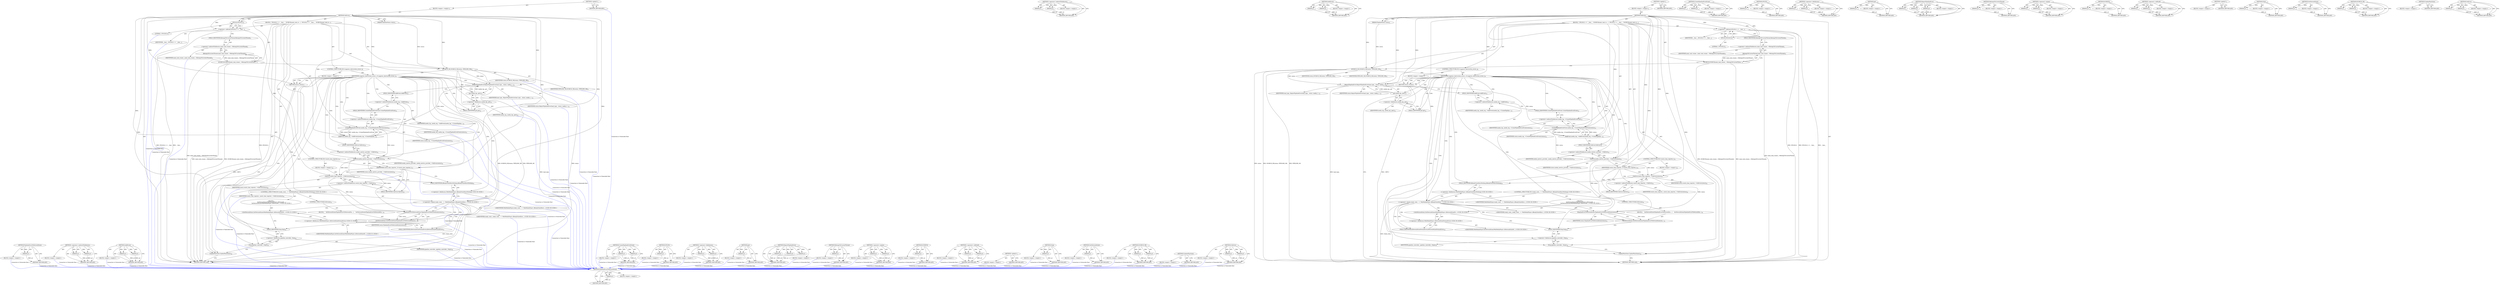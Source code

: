 digraph "OnError" {
vulnerable_162 [label=<(METHOD,PipelineErrorToNetworkState)>];
vulnerable_163 [label=<(PARAM,p1)>];
vulnerable_164 [label=<(BLOCK,&lt;empty&gt;,&lt;empty&gt;)>];
vulnerable_165 [label=<(METHOD_RETURN,ANY)>];
vulnerable_113 [label=<(METHOD,&lt;operator&gt;.indirectFieldAccess)>];
vulnerable_114 [label=<(PARAM,p1)>];
vulnerable_115 [label=<(PARAM,p2)>];
vulnerable_116 [label=<(BLOCK,&lt;empty&gt;,&lt;empty&gt;)>];
vulnerable_117 [label=<(METHOD_RETURN,ANY)>];
vulnerable_138 [label=<(METHOD,AddEvent)>];
vulnerable_139 [label=<(PARAM,p1)>];
vulnerable_140 [label=<(PARAM,p2)>];
vulnerable_141 [label=<(BLOCK,&lt;empty&gt;,&lt;empty&gt;)>];
vulnerable_142 [label=<(METHOD_RETURN,ANY)>];
vulnerable_6 [label=<(METHOD,&lt;global&gt;)<SUB>1</SUB>>];
vulnerable_7 [label=<(BLOCK,&lt;empty&gt;,&lt;empty&gt;)<SUB>1</SUB>>];
vulnerable_8 [label=<(METHOD,OnError)<SUB>1</SUB>>];
vulnerable_9 [label=<(PARAM,PipelineStatus status)<SUB>1</SUB>>];
vulnerable_10 [label=<(BLOCK,{
  DVLOG(1) &lt;&lt; __func__;
  DCHECK(main_task_ru...,{
  DVLOG(1) &lt;&lt; __func__;
  DCHECK(main_task_ru...)<SUB>1</SUB>>];
vulnerable_11 [label=<(&lt;operator&gt;.shiftLeft,DVLOG(1) &lt;&lt; __func__)<SUB>2</SUB>>];
vulnerable_12 [label=<(DVLOG,DVLOG(1))<SUB>2</SUB>>];
vulnerable_13 [label=<(LITERAL,1,DVLOG(1))<SUB>2</SUB>>];
vulnerable_14 [label=<(IDENTIFIER,__func__,DVLOG(1) &lt;&lt; __func__)<SUB>2</SUB>>];
vulnerable_15 [label=<(DCHECK,DCHECK(main_task_runner_-&gt;BelongsToCurrentThrea...)<SUB>3</SUB>>];
vulnerable_16 [label=<(BelongsToCurrentThread,main_task_runner_-&gt;BelongsToCurrentThread())<SUB>3</SUB>>];
vulnerable_17 [label=<(&lt;operator&gt;.indirectFieldAccess,main_task_runner_-&gt;BelongsToCurrentThread)<SUB>3</SUB>>];
vulnerable_18 [label=<(IDENTIFIER,main_task_runner_,main_task_runner_-&gt;BelongsToCurrentThread())<SUB>3</SUB>>];
vulnerable_19 [label=<(FIELD_IDENTIFIER,BelongsToCurrentThread,BelongsToCurrentThread)<SUB>3</SUB>>];
vulnerable_20 [label=<(DCHECK_NE,DCHECK_NE(status, PIPELINE_OK))<SUB>4</SUB>>];
vulnerable_21 [label=<(IDENTIFIER,status,DCHECK_NE(status, PIPELINE_OK))<SUB>4</SUB>>];
vulnerable_22 [label=<(IDENTIFIER,PIPELINE_OK,DCHECK_NE(status, PIPELINE_OK))<SUB>4</SUB>>];
vulnerable_23 [label=<(CONTROL_STRUCTURE,IF,if (suppress_destruction_errors_))<SUB>6</SUB>>];
vulnerable_24 [label=<(IDENTIFIER,suppress_destruction_errors_,if (suppress_destruction_errors_))<SUB>6</SUB>>];
vulnerable_25 [label=<(BLOCK,&lt;empty&gt;,&lt;empty&gt;)<SUB>7</SUB>>];
vulnerable_26 [label=<(RETURN,return;,return;)<SUB>7</SUB>>];
vulnerable_27 [label=<(ReportPipelineError,ReportPipelineError(load_type_, status, media_l...)<SUB>22</SUB>>];
vulnerable_28 [label=<(IDENTIFIER,load_type_,ReportPipelineError(load_type_, status, media_l...)<SUB>22</SUB>>];
vulnerable_29 [label=<(IDENTIFIER,status,ReportPipelineError(load_type_, status, media_l...)<SUB>22</SUB>>];
vulnerable_30 [label=<(get,media_log_.get())<SUB>22</SUB>>];
vulnerable_31 [label=<(&lt;operator&gt;.fieldAccess,media_log_.get)<SUB>22</SUB>>];
vulnerable_32 [label=<(IDENTIFIER,media_log_,media_log_.get())<SUB>22</SUB>>];
vulnerable_33 [label=<(FIELD_IDENTIFIER,get,get)<SUB>22</SUB>>];
vulnerable_34 [label=<(AddEvent,media_log_-&gt;AddEvent(media_log_-&gt;CreatePipeline...)<SUB>23</SUB>>];
vulnerable_35 [label=<(&lt;operator&gt;.indirectFieldAccess,media_log_-&gt;AddEvent)<SUB>23</SUB>>];
vulnerable_36 [label=<(IDENTIFIER,media_log_,media_log_-&gt;AddEvent(media_log_-&gt;CreatePipeline...)<SUB>23</SUB>>];
vulnerable_37 [label=<(FIELD_IDENTIFIER,AddEvent,AddEvent)<SUB>23</SUB>>];
vulnerable_38 [label=<(CreatePipelineErrorEvent,media_log_-&gt;CreatePipelineErrorEvent(status))<SUB>23</SUB>>];
vulnerable_39 [label=<(&lt;operator&gt;.indirectFieldAccess,media_log_-&gt;CreatePipelineErrorEvent)<SUB>23</SUB>>];
vulnerable_40 [label=<(IDENTIFIER,media_log_,media_log_-&gt;CreatePipelineErrorEvent(status))<SUB>23</SUB>>];
vulnerable_41 [label=<(FIELD_IDENTIFIER,CreatePipelineErrorEvent,CreatePipelineErrorEvent)<SUB>23</SUB>>];
vulnerable_42 [label=<(IDENTIFIER,status,media_log_-&gt;CreatePipelineErrorEvent(status))<SUB>23</SUB>>];
vulnerable_43 [label=<(OnError,media_metrics_provider_-&gt;OnError(status))<SUB>24</SUB>>];
vulnerable_44 [label=<(&lt;operator&gt;.indirectFieldAccess,media_metrics_provider_-&gt;OnError)<SUB>24</SUB>>];
vulnerable_45 [label=<(IDENTIFIER,media_metrics_provider_,media_metrics_provider_-&gt;OnError(status))<SUB>24</SUB>>];
vulnerable_46 [label=<(FIELD_IDENTIFIER,OnError,OnError)<SUB>24</SUB>>];
vulnerable_47 [label=<(IDENTIFIER,status,media_metrics_provider_-&gt;OnError(status))<SUB>24</SUB>>];
vulnerable_48 [label=<(CONTROL_STRUCTURE,IF,if (watch_time_reporter_))<SUB>25</SUB>>];
vulnerable_49 [label=<(IDENTIFIER,watch_time_reporter_,if (watch_time_reporter_))<SUB>25</SUB>>];
vulnerable_50 [label=<(BLOCK,&lt;empty&gt;,&lt;empty&gt;)<SUB>26</SUB>>];
vulnerable_51 [label=<(OnError,watch_time_reporter_-&gt;OnError(status))<SUB>26</SUB>>];
vulnerable_52 [label=<(&lt;operator&gt;.indirectFieldAccess,watch_time_reporter_-&gt;OnError)<SUB>26</SUB>>];
vulnerable_53 [label=<(IDENTIFIER,watch_time_reporter_,watch_time_reporter_-&gt;OnError(status))<SUB>26</SUB>>];
vulnerable_54 [label=<(FIELD_IDENTIFIER,OnError,OnError)<SUB>26</SUB>>];
vulnerable_55 [label=<(IDENTIFIER,status,watch_time_reporter_-&gt;OnError(status))<SUB>26</SUB>>];
vulnerable_56 [label="<(CONTROL_STRUCTURE,IF,if (ready_state_ == WebMediaPlayer::kReadyStateHaveNothing))<SUB>28</SUB>>"];
vulnerable_57 [label="<(&lt;operator&gt;.equals,ready_state_ == WebMediaPlayer::kReadyStateHave...)<SUB>28</SUB>>"];
vulnerable_58 [label="<(IDENTIFIER,ready_state_,ready_state_ == WebMediaPlayer::kReadyStateHave...)<SUB>28</SUB>>"];
vulnerable_59 [label="<(&lt;operator&gt;.fieldAccess,WebMediaPlayer::kReadyStateHaveNothing)<SUB>28</SUB>>"];
vulnerable_60 [label="<(IDENTIFIER,WebMediaPlayer,ready_state_ == WebMediaPlayer::kReadyStateHave...)<SUB>28</SUB>>"];
vulnerable_61 [label=<(FIELD_IDENTIFIER,kReadyStateHaveNothing,kReadyStateHaveNothing)<SUB>28</SUB>>];
vulnerable_62 [label="<(BLOCK,{
    SetNetworkState(WebMediaPlayer::kNetworkS...,{
    SetNetworkState(WebMediaPlayer::kNetworkS...)<SUB>28</SUB>>"];
vulnerable_63 [label="<(SetNetworkState,SetNetworkState(WebMediaPlayer::kNetworkStateFo...)<SUB>29</SUB>>"];
vulnerable_64 [label="<(&lt;operator&gt;.fieldAccess,WebMediaPlayer::kNetworkStateFormatError)<SUB>29</SUB>>"];
vulnerable_65 [label="<(IDENTIFIER,WebMediaPlayer,SetNetworkState(WebMediaPlayer::kNetworkStateFo...)<SUB>29</SUB>>"];
vulnerable_66 [label=<(FIELD_IDENTIFIER,kNetworkStateFormatError,kNetworkStateFormatError)<SUB>29</SUB>>];
vulnerable_67 [label=<(CONTROL_STRUCTURE,ELSE,else)<SUB>30</SUB>>];
vulnerable_68 [label=<(BLOCK,{
    SetNetworkState(PipelineErrorToNetworkSta...,{
    SetNetworkState(PipelineErrorToNetworkSta...)<SUB>30</SUB>>];
vulnerable_69 [label=<(SetNetworkState,SetNetworkState(PipelineErrorToNetworkState(sta...)<SUB>31</SUB>>];
vulnerable_70 [label=<(PipelineErrorToNetworkState,PipelineErrorToNetworkState(status))<SUB>31</SUB>>];
vulnerable_71 [label=<(IDENTIFIER,status,PipelineErrorToNetworkState(status))<SUB>31</SUB>>];
vulnerable_72 [label=<(Stop,pipeline_controller_.Stop())<SUB>34</SUB>>];
vulnerable_73 [label=<(&lt;operator&gt;.fieldAccess,pipeline_controller_.Stop)<SUB>34</SUB>>];
vulnerable_74 [label=<(IDENTIFIER,pipeline_controller_,pipeline_controller_.Stop())<SUB>34</SUB>>];
vulnerable_75 [label=<(FIELD_IDENTIFIER,Stop,Stop)<SUB>34</SUB>>];
vulnerable_76 [label=<(UpdatePlayState,UpdatePlayState())<SUB>36</SUB>>];
vulnerable_77 [label=<(METHOD_RETURN,void)<SUB>1</SUB>>];
vulnerable_79 [label=<(METHOD_RETURN,ANY)<SUB>1</SUB>>];
vulnerable_143 [label=<(METHOD,CreatePipelineErrorEvent)>];
vulnerable_144 [label=<(PARAM,p1)>];
vulnerable_145 [label=<(PARAM,p2)>];
vulnerable_146 [label=<(BLOCK,&lt;empty&gt;,&lt;empty&gt;)>];
vulnerable_147 [label=<(METHOD_RETURN,ANY)>];
vulnerable_101 [label=<(METHOD,DVLOG)>];
vulnerable_102 [label=<(PARAM,p1)>];
vulnerable_103 [label=<(BLOCK,&lt;empty&gt;,&lt;empty&gt;)>];
vulnerable_104 [label=<(METHOD_RETURN,ANY)>];
vulnerable_133 [label=<(METHOD,&lt;operator&gt;.fieldAccess)>];
vulnerable_134 [label=<(PARAM,p1)>];
vulnerable_135 [label=<(PARAM,p2)>];
vulnerable_136 [label=<(BLOCK,&lt;empty&gt;,&lt;empty&gt;)>];
vulnerable_137 [label=<(METHOD_RETURN,ANY)>];
vulnerable_129 [label=<(METHOD,get)>];
vulnerable_130 [label=<(PARAM,p1)>];
vulnerable_131 [label=<(BLOCK,&lt;empty&gt;,&lt;empty&gt;)>];
vulnerable_132 [label=<(METHOD_RETURN,ANY)>];
vulnerable_123 [label=<(METHOD,ReportPipelineError)>];
vulnerable_124 [label=<(PARAM,p1)>];
vulnerable_125 [label=<(PARAM,p2)>];
vulnerable_126 [label=<(PARAM,p3)>];
vulnerable_127 [label=<(BLOCK,&lt;empty&gt;,&lt;empty&gt;)>];
vulnerable_128 [label=<(METHOD_RETURN,ANY)>];
vulnerable_109 [label=<(METHOD,BelongsToCurrentThread)>];
vulnerable_110 [label=<(PARAM,p1)>];
vulnerable_111 [label=<(BLOCK,&lt;empty&gt;,&lt;empty&gt;)>];
vulnerable_112 [label=<(METHOD_RETURN,ANY)>];
vulnerable_153 [label=<(METHOD,&lt;operator&gt;.equals)>];
vulnerable_154 [label=<(PARAM,p1)>];
vulnerable_155 [label=<(PARAM,p2)>];
vulnerable_156 [label=<(BLOCK,&lt;empty&gt;,&lt;empty&gt;)>];
vulnerable_157 [label=<(METHOD_RETURN,ANY)>];
vulnerable_105 [label=<(METHOD,DCHECK)>];
vulnerable_106 [label=<(PARAM,p1)>];
vulnerable_107 [label=<(BLOCK,&lt;empty&gt;,&lt;empty&gt;)>];
vulnerable_108 [label=<(METHOD_RETURN,ANY)>];
vulnerable_96 [label=<(METHOD,&lt;operator&gt;.shiftLeft)>];
vulnerable_97 [label=<(PARAM,p1)>];
vulnerable_98 [label=<(PARAM,p2)>];
vulnerable_99 [label=<(BLOCK,&lt;empty&gt;,&lt;empty&gt;)>];
vulnerable_100 [label=<(METHOD_RETURN,ANY)>];
vulnerable_90 [label=<(METHOD,&lt;global&gt;)<SUB>1</SUB>>];
vulnerable_91 [label=<(BLOCK,&lt;empty&gt;,&lt;empty&gt;)>];
vulnerable_92 [label=<(METHOD_RETURN,ANY)>];
vulnerable_166 [label=<(METHOD,Stop)>];
vulnerable_167 [label=<(PARAM,p1)>];
vulnerable_168 [label=<(BLOCK,&lt;empty&gt;,&lt;empty&gt;)>];
vulnerable_169 [label=<(METHOD_RETURN,ANY)>];
vulnerable_158 [label=<(METHOD,SetNetworkState)>];
vulnerable_159 [label=<(PARAM,p1)>];
vulnerable_160 [label=<(BLOCK,&lt;empty&gt;,&lt;empty&gt;)>];
vulnerable_161 [label=<(METHOD_RETURN,ANY)>];
vulnerable_118 [label=<(METHOD,DCHECK_NE)>];
vulnerable_119 [label=<(PARAM,p1)>];
vulnerable_120 [label=<(PARAM,p2)>];
vulnerable_121 [label=<(BLOCK,&lt;empty&gt;,&lt;empty&gt;)>];
vulnerable_122 [label=<(METHOD_RETURN,ANY)>];
vulnerable_170 [label=<(METHOD,UpdatePlayState)>];
vulnerable_171 [label=<(BLOCK,&lt;empty&gt;,&lt;empty&gt;)>];
vulnerable_172 [label=<(METHOD_RETURN,ANY)>];
vulnerable_148 [label=<(METHOD,OnError)>];
vulnerable_149 [label=<(PARAM,p1)>];
vulnerable_150 [label=<(PARAM,p2)>];
vulnerable_151 [label=<(BLOCK,&lt;empty&gt;,&lt;empty&gt;)>];
vulnerable_152 [label=<(METHOD_RETURN,ANY)>];
fixed_162 [label=<(METHOD,PipelineErrorToNetworkState)>];
fixed_163 [label=<(PARAM,p1)>];
fixed_164 [label=<(BLOCK,&lt;empty&gt;,&lt;empty&gt;)>];
fixed_165 [label=<(METHOD_RETURN,ANY)>];
fixed_113 [label=<(METHOD,&lt;operator&gt;.indirectFieldAccess)>];
fixed_114 [label=<(PARAM,p1)>];
fixed_115 [label=<(PARAM,p2)>];
fixed_116 [label=<(BLOCK,&lt;empty&gt;,&lt;empty&gt;)>];
fixed_117 [label=<(METHOD_RETURN,ANY)>];
fixed_138 [label=<(METHOD,AddEvent)>];
fixed_139 [label=<(PARAM,p1)>];
fixed_140 [label=<(PARAM,p2)>];
fixed_141 [label=<(BLOCK,&lt;empty&gt;,&lt;empty&gt;)>];
fixed_142 [label=<(METHOD_RETURN,ANY)>];
fixed_6 [label=<(METHOD,&lt;global&gt;)<SUB>1</SUB>>];
fixed_7 [label=<(BLOCK,&lt;empty&gt;,&lt;empty&gt;)<SUB>1</SUB>>];
fixed_8 [label=<(METHOD,OnError)<SUB>1</SUB>>];
fixed_9 [label=<(PARAM,PipelineStatus status)<SUB>1</SUB>>];
fixed_10 [label=<(BLOCK,{
  DVLOG(1) &lt;&lt; __func__;
  DCHECK(main_task_ru...,{
  DVLOG(1) &lt;&lt; __func__;
  DCHECK(main_task_ru...)<SUB>1</SUB>>];
fixed_11 [label=<(&lt;operator&gt;.shiftLeft,DVLOG(1) &lt;&lt; __func__)<SUB>2</SUB>>];
fixed_12 [label=<(DVLOG,DVLOG(1))<SUB>2</SUB>>];
fixed_13 [label=<(LITERAL,1,DVLOG(1))<SUB>2</SUB>>];
fixed_14 [label=<(IDENTIFIER,__func__,DVLOG(1) &lt;&lt; __func__)<SUB>2</SUB>>];
fixed_15 [label=<(DCHECK,DCHECK(main_task_runner_-&gt;BelongsToCurrentThrea...)<SUB>3</SUB>>];
fixed_16 [label=<(BelongsToCurrentThread,main_task_runner_-&gt;BelongsToCurrentThread())<SUB>3</SUB>>];
fixed_17 [label=<(&lt;operator&gt;.indirectFieldAccess,main_task_runner_-&gt;BelongsToCurrentThread)<SUB>3</SUB>>];
fixed_18 [label=<(IDENTIFIER,main_task_runner_,main_task_runner_-&gt;BelongsToCurrentThread())<SUB>3</SUB>>];
fixed_19 [label=<(FIELD_IDENTIFIER,BelongsToCurrentThread,BelongsToCurrentThread)<SUB>3</SUB>>];
fixed_20 [label=<(DCHECK_NE,DCHECK_NE(status, PIPELINE_OK))<SUB>4</SUB>>];
fixed_21 [label=<(IDENTIFIER,status,DCHECK_NE(status, PIPELINE_OK))<SUB>4</SUB>>];
fixed_22 [label=<(IDENTIFIER,PIPELINE_OK,DCHECK_NE(status, PIPELINE_OK))<SUB>4</SUB>>];
fixed_23 [label=<(CONTROL_STRUCTURE,IF,if (suppress_destruction_errors_))<SUB>6</SUB>>];
fixed_24 [label=<(IDENTIFIER,suppress_destruction_errors_,if (suppress_destruction_errors_))<SUB>6</SUB>>];
fixed_25 [label=<(BLOCK,&lt;empty&gt;,&lt;empty&gt;)<SUB>7</SUB>>];
fixed_26 [label=<(RETURN,return;,return;)<SUB>7</SUB>>];
fixed_27 [label=<(ReportPipelineError,ReportPipelineError(load_type_, status, media_l...)<SUB>24</SUB>>];
fixed_28 [label=<(IDENTIFIER,load_type_,ReportPipelineError(load_type_, status, media_l...)<SUB>24</SUB>>];
fixed_29 [label=<(IDENTIFIER,status,ReportPipelineError(load_type_, status, media_l...)<SUB>24</SUB>>];
fixed_30 [label=<(get,media_log_.get())<SUB>24</SUB>>];
fixed_31 [label=<(&lt;operator&gt;.fieldAccess,media_log_.get)<SUB>24</SUB>>];
fixed_32 [label=<(IDENTIFIER,media_log_,media_log_.get())<SUB>24</SUB>>];
fixed_33 [label=<(FIELD_IDENTIFIER,get,get)<SUB>24</SUB>>];
fixed_34 [label=<(AddEvent,media_log_-&gt;AddEvent(media_log_-&gt;CreatePipeline...)<SUB>25</SUB>>];
fixed_35 [label=<(&lt;operator&gt;.indirectFieldAccess,media_log_-&gt;AddEvent)<SUB>25</SUB>>];
fixed_36 [label=<(IDENTIFIER,media_log_,media_log_-&gt;AddEvent(media_log_-&gt;CreatePipeline...)<SUB>25</SUB>>];
fixed_37 [label=<(FIELD_IDENTIFIER,AddEvent,AddEvent)<SUB>25</SUB>>];
fixed_38 [label=<(CreatePipelineErrorEvent,media_log_-&gt;CreatePipelineErrorEvent(status))<SUB>25</SUB>>];
fixed_39 [label=<(&lt;operator&gt;.indirectFieldAccess,media_log_-&gt;CreatePipelineErrorEvent)<SUB>25</SUB>>];
fixed_40 [label=<(IDENTIFIER,media_log_,media_log_-&gt;CreatePipelineErrorEvent(status))<SUB>25</SUB>>];
fixed_41 [label=<(FIELD_IDENTIFIER,CreatePipelineErrorEvent,CreatePipelineErrorEvent)<SUB>25</SUB>>];
fixed_42 [label=<(IDENTIFIER,status,media_log_-&gt;CreatePipelineErrorEvent(status))<SUB>25</SUB>>];
fixed_43 [label=<(OnError,media_metrics_provider_-&gt;OnError(status))<SUB>26</SUB>>];
fixed_44 [label=<(&lt;operator&gt;.indirectFieldAccess,media_metrics_provider_-&gt;OnError)<SUB>26</SUB>>];
fixed_45 [label=<(IDENTIFIER,media_metrics_provider_,media_metrics_provider_-&gt;OnError(status))<SUB>26</SUB>>];
fixed_46 [label=<(FIELD_IDENTIFIER,OnError,OnError)<SUB>26</SUB>>];
fixed_47 [label=<(IDENTIFIER,status,media_metrics_provider_-&gt;OnError(status))<SUB>26</SUB>>];
fixed_48 [label=<(CONTROL_STRUCTURE,IF,if (watch_time_reporter_))<SUB>27</SUB>>];
fixed_49 [label=<(IDENTIFIER,watch_time_reporter_,if (watch_time_reporter_))<SUB>27</SUB>>];
fixed_50 [label=<(BLOCK,&lt;empty&gt;,&lt;empty&gt;)<SUB>28</SUB>>];
fixed_51 [label=<(OnError,watch_time_reporter_-&gt;OnError(status))<SUB>28</SUB>>];
fixed_52 [label=<(&lt;operator&gt;.indirectFieldAccess,watch_time_reporter_-&gt;OnError)<SUB>28</SUB>>];
fixed_53 [label=<(IDENTIFIER,watch_time_reporter_,watch_time_reporter_-&gt;OnError(status))<SUB>28</SUB>>];
fixed_54 [label=<(FIELD_IDENTIFIER,OnError,OnError)<SUB>28</SUB>>];
fixed_55 [label=<(IDENTIFIER,status,watch_time_reporter_-&gt;OnError(status))<SUB>28</SUB>>];
fixed_56 [label="<(CONTROL_STRUCTURE,IF,if (ready_state_ == WebMediaPlayer::kReadyStateHaveNothing))<SUB>30</SUB>>"];
fixed_57 [label="<(&lt;operator&gt;.equals,ready_state_ == WebMediaPlayer::kReadyStateHave...)<SUB>30</SUB>>"];
fixed_58 [label="<(IDENTIFIER,ready_state_,ready_state_ == WebMediaPlayer::kReadyStateHave...)<SUB>30</SUB>>"];
fixed_59 [label="<(&lt;operator&gt;.fieldAccess,WebMediaPlayer::kReadyStateHaveNothing)<SUB>30</SUB>>"];
fixed_60 [label="<(IDENTIFIER,WebMediaPlayer,ready_state_ == WebMediaPlayer::kReadyStateHave...)<SUB>30</SUB>>"];
fixed_61 [label=<(FIELD_IDENTIFIER,kReadyStateHaveNothing,kReadyStateHaveNothing)<SUB>30</SUB>>];
fixed_62 [label="<(BLOCK,{
    SetNetworkState(WebMediaPlayer::kNetworkS...,{
    SetNetworkState(WebMediaPlayer::kNetworkS...)<SUB>30</SUB>>"];
fixed_63 [label="<(SetNetworkState,SetNetworkState(WebMediaPlayer::kNetworkStateFo...)<SUB>31</SUB>>"];
fixed_64 [label="<(&lt;operator&gt;.fieldAccess,WebMediaPlayer::kNetworkStateFormatError)<SUB>31</SUB>>"];
fixed_65 [label="<(IDENTIFIER,WebMediaPlayer,SetNetworkState(WebMediaPlayer::kNetworkStateFo...)<SUB>31</SUB>>"];
fixed_66 [label=<(FIELD_IDENTIFIER,kNetworkStateFormatError,kNetworkStateFormatError)<SUB>31</SUB>>];
fixed_67 [label=<(CONTROL_STRUCTURE,ELSE,else)<SUB>32</SUB>>];
fixed_68 [label=<(BLOCK,{
    SetNetworkState(PipelineErrorToNetworkSta...,{
    SetNetworkState(PipelineErrorToNetworkSta...)<SUB>32</SUB>>];
fixed_69 [label=<(SetNetworkState,SetNetworkState(PipelineErrorToNetworkState(sta...)<SUB>33</SUB>>];
fixed_70 [label=<(PipelineErrorToNetworkState,PipelineErrorToNetworkState(status))<SUB>33</SUB>>];
fixed_71 [label=<(IDENTIFIER,status,PipelineErrorToNetworkState(status))<SUB>33</SUB>>];
fixed_72 [label=<(Stop,pipeline_controller_.Stop())<SUB>36</SUB>>];
fixed_73 [label=<(&lt;operator&gt;.fieldAccess,pipeline_controller_.Stop)<SUB>36</SUB>>];
fixed_74 [label=<(IDENTIFIER,pipeline_controller_,pipeline_controller_.Stop())<SUB>36</SUB>>];
fixed_75 [label=<(FIELD_IDENTIFIER,Stop,Stop)<SUB>36</SUB>>];
fixed_76 [label=<(UpdatePlayState,UpdatePlayState())<SUB>38</SUB>>];
fixed_77 [label=<(METHOD_RETURN,void)<SUB>1</SUB>>];
fixed_79 [label=<(METHOD_RETURN,ANY)<SUB>1</SUB>>];
fixed_143 [label=<(METHOD,CreatePipelineErrorEvent)>];
fixed_144 [label=<(PARAM,p1)>];
fixed_145 [label=<(PARAM,p2)>];
fixed_146 [label=<(BLOCK,&lt;empty&gt;,&lt;empty&gt;)>];
fixed_147 [label=<(METHOD_RETURN,ANY)>];
fixed_101 [label=<(METHOD,DVLOG)>];
fixed_102 [label=<(PARAM,p1)>];
fixed_103 [label=<(BLOCK,&lt;empty&gt;,&lt;empty&gt;)>];
fixed_104 [label=<(METHOD_RETURN,ANY)>];
fixed_133 [label=<(METHOD,&lt;operator&gt;.fieldAccess)>];
fixed_134 [label=<(PARAM,p1)>];
fixed_135 [label=<(PARAM,p2)>];
fixed_136 [label=<(BLOCK,&lt;empty&gt;,&lt;empty&gt;)>];
fixed_137 [label=<(METHOD_RETURN,ANY)>];
fixed_129 [label=<(METHOD,get)>];
fixed_130 [label=<(PARAM,p1)>];
fixed_131 [label=<(BLOCK,&lt;empty&gt;,&lt;empty&gt;)>];
fixed_132 [label=<(METHOD_RETURN,ANY)>];
fixed_123 [label=<(METHOD,ReportPipelineError)>];
fixed_124 [label=<(PARAM,p1)>];
fixed_125 [label=<(PARAM,p2)>];
fixed_126 [label=<(PARAM,p3)>];
fixed_127 [label=<(BLOCK,&lt;empty&gt;,&lt;empty&gt;)>];
fixed_128 [label=<(METHOD_RETURN,ANY)>];
fixed_109 [label=<(METHOD,BelongsToCurrentThread)>];
fixed_110 [label=<(PARAM,p1)>];
fixed_111 [label=<(BLOCK,&lt;empty&gt;,&lt;empty&gt;)>];
fixed_112 [label=<(METHOD_RETURN,ANY)>];
fixed_153 [label=<(METHOD,&lt;operator&gt;.equals)>];
fixed_154 [label=<(PARAM,p1)>];
fixed_155 [label=<(PARAM,p2)>];
fixed_156 [label=<(BLOCK,&lt;empty&gt;,&lt;empty&gt;)>];
fixed_157 [label=<(METHOD_RETURN,ANY)>];
fixed_105 [label=<(METHOD,DCHECK)>];
fixed_106 [label=<(PARAM,p1)>];
fixed_107 [label=<(BLOCK,&lt;empty&gt;,&lt;empty&gt;)>];
fixed_108 [label=<(METHOD_RETURN,ANY)>];
fixed_96 [label=<(METHOD,&lt;operator&gt;.shiftLeft)>];
fixed_97 [label=<(PARAM,p1)>];
fixed_98 [label=<(PARAM,p2)>];
fixed_99 [label=<(BLOCK,&lt;empty&gt;,&lt;empty&gt;)>];
fixed_100 [label=<(METHOD_RETURN,ANY)>];
fixed_90 [label=<(METHOD,&lt;global&gt;)<SUB>1</SUB>>];
fixed_91 [label=<(BLOCK,&lt;empty&gt;,&lt;empty&gt;)>];
fixed_92 [label=<(METHOD_RETURN,ANY)>];
fixed_166 [label=<(METHOD,Stop)>];
fixed_167 [label=<(PARAM,p1)>];
fixed_168 [label=<(BLOCK,&lt;empty&gt;,&lt;empty&gt;)>];
fixed_169 [label=<(METHOD_RETURN,ANY)>];
fixed_158 [label=<(METHOD,SetNetworkState)>];
fixed_159 [label=<(PARAM,p1)>];
fixed_160 [label=<(BLOCK,&lt;empty&gt;,&lt;empty&gt;)>];
fixed_161 [label=<(METHOD_RETURN,ANY)>];
fixed_118 [label=<(METHOD,DCHECK_NE)>];
fixed_119 [label=<(PARAM,p1)>];
fixed_120 [label=<(PARAM,p2)>];
fixed_121 [label=<(BLOCK,&lt;empty&gt;,&lt;empty&gt;)>];
fixed_122 [label=<(METHOD_RETURN,ANY)>];
fixed_170 [label=<(METHOD,UpdatePlayState)>];
fixed_171 [label=<(BLOCK,&lt;empty&gt;,&lt;empty&gt;)>];
fixed_172 [label=<(METHOD_RETURN,ANY)>];
fixed_148 [label=<(METHOD,OnError)>];
fixed_149 [label=<(PARAM,p1)>];
fixed_150 [label=<(PARAM,p2)>];
fixed_151 [label=<(BLOCK,&lt;empty&gt;,&lt;empty&gt;)>];
fixed_152 [label=<(METHOD_RETURN,ANY)>];
vulnerable_162 -> vulnerable_163  [key=0, label="AST: "];
vulnerable_162 -> vulnerable_163  [key=1, label="DDG: "];
vulnerable_162 -> vulnerable_164  [key=0, label="AST: "];
vulnerable_162 -> vulnerable_165  [key=0, label="AST: "];
vulnerable_162 -> vulnerable_165  [key=1, label="CFG: "];
vulnerable_163 -> vulnerable_165  [key=0, label="DDG: p1"];
vulnerable_113 -> vulnerable_114  [key=0, label="AST: "];
vulnerable_113 -> vulnerable_114  [key=1, label="DDG: "];
vulnerable_113 -> vulnerable_116  [key=0, label="AST: "];
vulnerable_113 -> vulnerable_115  [key=0, label="AST: "];
vulnerable_113 -> vulnerable_115  [key=1, label="DDG: "];
vulnerable_113 -> vulnerable_117  [key=0, label="AST: "];
vulnerable_113 -> vulnerable_117  [key=1, label="CFG: "];
vulnerable_114 -> vulnerable_117  [key=0, label="DDG: p1"];
vulnerable_115 -> vulnerable_117  [key=0, label="DDG: p2"];
vulnerable_138 -> vulnerable_139  [key=0, label="AST: "];
vulnerable_138 -> vulnerable_139  [key=1, label="DDG: "];
vulnerable_138 -> vulnerable_141  [key=0, label="AST: "];
vulnerable_138 -> vulnerable_140  [key=0, label="AST: "];
vulnerable_138 -> vulnerable_140  [key=1, label="DDG: "];
vulnerable_138 -> vulnerable_142  [key=0, label="AST: "];
vulnerable_138 -> vulnerable_142  [key=1, label="CFG: "];
vulnerable_139 -> vulnerable_142  [key=0, label="DDG: p1"];
vulnerable_140 -> vulnerable_142  [key=0, label="DDG: p2"];
vulnerable_6 -> vulnerable_7  [key=0, label="AST: "];
vulnerable_6 -> vulnerable_79  [key=0, label="AST: "];
vulnerable_6 -> vulnerable_79  [key=1, label="CFG: "];
vulnerable_7 -> vulnerable_8  [key=0, label="AST: "];
vulnerable_8 -> vulnerable_9  [key=0, label="AST: "];
vulnerable_8 -> vulnerable_9  [key=1, label="DDG: "];
vulnerable_8 -> vulnerable_10  [key=0, label="AST: "];
vulnerable_8 -> vulnerable_77  [key=0, label="AST: "];
vulnerable_8 -> vulnerable_12  [key=0, label="CFG: "];
vulnerable_8 -> vulnerable_12  [key=1, label="DDG: "];
vulnerable_8 -> vulnerable_76  [key=0, label="DDG: "];
vulnerable_8 -> vulnerable_11  [key=0, label="DDG: "];
vulnerable_8 -> vulnerable_20  [key=0, label="DDG: "];
vulnerable_8 -> vulnerable_24  [key=0, label="DDG: "];
vulnerable_8 -> vulnerable_27  [key=0, label="DDG: "];
vulnerable_8 -> vulnerable_43  [key=0, label="DDG: "];
vulnerable_8 -> vulnerable_49  [key=0, label="DDG: "];
vulnerable_8 -> vulnerable_26  [key=0, label="DDG: "];
vulnerable_8 -> vulnerable_38  [key=0, label="DDG: "];
vulnerable_8 -> vulnerable_57  [key=0, label="DDG: "];
vulnerable_8 -> vulnerable_51  [key=0, label="DDG: "];
vulnerable_8 -> vulnerable_70  [key=0, label="DDG: "];
vulnerable_9 -> vulnerable_20  [key=0, label="DDG: status"];
vulnerable_10 -> vulnerable_11  [key=0, label="AST: "];
vulnerable_10 -> vulnerable_15  [key=0, label="AST: "];
vulnerable_10 -> vulnerable_20  [key=0, label="AST: "];
vulnerable_10 -> vulnerable_23  [key=0, label="AST: "];
vulnerable_10 -> vulnerable_27  [key=0, label="AST: "];
vulnerable_10 -> vulnerable_34  [key=0, label="AST: "];
vulnerable_10 -> vulnerable_43  [key=0, label="AST: "];
vulnerable_10 -> vulnerable_48  [key=0, label="AST: "];
vulnerable_10 -> vulnerable_56  [key=0, label="AST: "];
vulnerable_10 -> vulnerable_72  [key=0, label="AST: "];
vulnerable_10 -> vulnerable_76  [key=0, label="AST: "];
vulnerable_11 -> vulnerable_12  [key=0, label="AST: "];
vulnerable_11 -> vulnerable_14  [key=0, label="AST: "];
vulnerable_11 -> vulnerable_19  [key=0, label="CFG: "];
vulnerable_11 -> vulnerable_77  [key=0, label="DDG: DVLOG(1)"];
vulnerable_11 -> vulnerable_77  [key=1, label="DDG: DVLOG(1) &lt;&lt; __func__"];
vulnerable_11 -> vulnerable_77  [key=2, label="DDG: __func__"];
vulnerable_12 -> vulnerable_13  [key=0, label="AST: "];
vulnerable_12 -> vulnerable_11  [key=0, label="CFG: "];
vulnerable_12 -> vulnerable_11  [key=1, label="DDG: 1"];
vulnerable_15 -> vulnerable_16  [key=0, label="AST: "];
vulnerable_15 -> vulnerable_20  [key=0, label="CFG: "];
vulnerable_15 -> vulnerable_77  [key=0, label="DDG: main_task_runner_-&gt;BelongsToCurrentThread()"];
vulnerable_15 -> vulnerable_77  [key=1, label="DDG: DCHECK(main_task_runner_-&gt;BelongsToCurrentThread())"];
vulnerable_16 -> vulnerable_17  [key=0, label="AST: "];
vulnerable_16 -> vulnerable_15  [key=0, label="CFG: "];
vulnerable_16 -> vulnerable_15  [key=1, label="DDG: main_task_runner_-&gt;BelongsToCurrentThread"];
vulnerable_16 -> vulnerable_77  [key=0, label="DDG: main_task_runner_-&gt;BelongsToCurrentThread"];
vulnerable_17 -> vulnerable_18  [key=0, label="AST: "];
vulnerable_17 -> vulnerable_19  [key=0, label="AST: "];
vulnerable_17 -> vulnerable_16  [key=0, label="CFG: "];
vulnerable_19 -> vulnerable_17  [key=0, label="CFG: "];
vulnerable_20 -> vulnerable_21  [key=0, label="AST: "];
vulnerable_20 -> vulnerable_22  [key=0, label="AST: "];
vulnerable_20 -> vulnerable_24  [key=0, label="CFG: "];
vulnerable_20 -> vulnerable_77  [key=0, label="DDG: status"];
vulnerable_20 -> vulnerable_77  [key=1, label="DDG: DCHECK_NE(status, PIPELINE_OK)"];
vulnerable_20 -> vulnerable_77  [key=2, label="DDG: PIPELINE_OK"];
vulnerable_20 -> vulnerable_27  [key=0, label="DDG: status"];
vulnerable_23 -> vulnerable_24  [key=0, label="AST: "];
vulnerable_23 -> vulnerable_25  [key=0, label="AST: "];
vulnerable_24 -> vulnerable_26  [key=0, label="CFG: "];
vulnerable_24 -> vulnerable_26  [key=1, label="CDG: "];
vulnerable_24 -> vulnerable_33  [key=0, label="CFG: "];
vulnerable_24 -> vulnerable_33  [key=1, label="CDG: "];
vulnerable_24 -> vulnerable_30  [key=0, label="CDG: "];
vulnerable_24 -> vulnerable_34  [key=0, label="CDG: "];
vulnerable_24 -> vulnerable_49  [key=0, label="CDG: "];
vulnerable_24 -> vulnerable_73  [key=0, label="CDG: "];
vulnerable_24 -> vulnerable_61  [key=0, label="CDG: "];
vulnerable_24 -> vulnerable_57  [key=0, label="CDG: "];
vulnerable_24 -> vulnerable_75  [key=0, label="CDG: "];
vulnerable_24 -> vulnerable_37  [key=0, label="CDG: "];
vulnerable_24 -> vulnerable_46  [key=0, label="CDG: "];
vulnerable_24 -> vulnerable_38  [key=0, label="CDG: "];
vulnerable_24 -> vulnerable_72  [key=0, label="CDG: "];
vulnerable_24 -> vulnerable_41  [key=0, label="CDG: "];
vulnerable_24 -> vulnerable_27  [key=0, label="CDG: "];
vulnerable_24 -> vulnerable_76  [key=0, label="CDG: "];
vulnerable_24 -> vulnerable_59  [key=0, label="CDG: "];
vulnerable_24 -> vulnerable_44  [key=0, label="CDG: "];
vulnerable_24 -> vulnerable_35  [key=0, label="CDG: "];
vulnerable_24 -> vulnerable_39  [key=0, label="CDG: "];
vulnerable_24 -> vulnerable_31  [key=0, label="CDG: "];
vulnerable_24 -> vulnerable_43  [key=0, label="CDG: "];
vulnerable_25 -> vulnerable_26  [key=0, label="AST: "];
vulnerable_26 -> vulnerable_77  [key=0, label="CFG: "];
vulnerable_26 -> vulnerable_77  [key=1, label="DDG: &lt;RET&gt;"];
vulnerable_27 -> vulnerable_28  [key=0, label="AST: "];
vulnerable_27 -> vulnerable_29  [key=0, label="AST: "];
vulnerable_27 -> vulnerable_30  [key=0, label="AST: "];
vulnerable_27 -> vulnerable_37  [key=0, label="CFG: "];
vulnerable_27 -> vulnerable_77  [key=0, label="DDG: load_type_"];
vulnerable_27 -> vulnerable_38  [key=0, label="DDG: status"];
vulnerable_30 -> vulnerable_31  [key=0, label="AST: "];
vulnerable_30 -> vulnerable_27  [key=0, label="CFG: "];
vulnerable_30 -> vulnerable_27  [key=1, label="DDG: media_log_.get"];
vulnerable_31 -> vulnerable_32  [key=0, label="AST: "];
vulnerable_31 -> vulnerable_33  [key=0, label="AST: "];
vulnerable_31 -> vulnerable_30  [key=0, label="CFG: "];
vulnerable_33 -> vulnerable_31  [key=0, label="CFG: "];
vulnerable_34 -> vulnerable_35  [key=0, label="AST: "];
vulnerable_34 -> vulnerable_38  [key=0, label="AST: "];
vulnerable_34 -> vulnerable_46  [key=0, label="CFG: "];
vulnerable_35 -> vulnerable_36  [key=0, label="AST: "];
vulnerable_35 -> vulnerable_37  [key=0, label="AST: "];
vulnerable_35 -> vulnerable_41  [key=0, label="CFG: "];
vulnerable_37 -> vulnerable_35  [key=0, label="CFG: "];
vulnerable_38 -> vulnerable_39  [key=0, label="AST: "];
vulnerable_38 -> vulnerable_42  [key=0, label="AST: "];
vulnerable_38 -> vulnerable_34  [key=0, label="CFG: "];
vulnerable_38 -> vulnerable_34  [key=1, label="DDG: media_log_-&gt;CreatePipelineErrorEvent"];
vulnerable_38 -> vulnerable_34  [key=2, label="DDG: status"];
vulnerable_38 -> vulnerable_43  [key=0, label="DDG: status"];
vulnerable_39 -> vulnerable_40  [key=0, label="AST: "];
vulnerable_39 -> vulnerable_41  [key=0, label="AST: "];
vulnerable_39 -> vulnerable_38  [key=0, label="CFG: "];
vulnerable_41 -> vulnerable_39  [key=0, label="CFG: "];
vulnerable_43 -> vulnerable_44  [key=0, label="AST: "];
vulnerable_43 -> vulnerable_47  [key=0, label="AST: "];
vulnerable_43 -> vulnerable_49  [key=0, label="CFG: "];
vulnerable_43 -> vulnerable_51  [key=0, label="DDG: status"];
vulnerable_43 -> vulnerable_70  [key=0, label="DDG: status"];
vulnerable_44 -> vulnerable_45  [key=0, label="AST: "];
vulnerable_44 -> vulnerable_46  [key=0, label="AST: "];
vulnerable_44 -> vulnerable_43  [key=0, label="CFG: "];
vulnerable_46 -> vulnerable_44  [key=0, label="CFG: "];
vulnerable_48 -> vulnerable_49  [key=0, label="AST: "];
vulnerable_48 -> vulnerable_50  [key=0, label="AST: "];
vulnerable_49 -> vulnerable_54  [key=0, label="CFG: "];
vulnerable_49 -> vulnerable_54  [key=1, label="CDG: "];
vulnerable_49 -> vulnerable_61  [key=0, label="CFG: "];
vulnerable_49 -> vulnerable_51  [key=0, label="CDG: "];
vulnerable_49 -> vulnerable_52  [key=0, label="CDG: "];
vulnerable_50 -> vulnerable_51  [key=0, label="AST: "];
vulnerable_51 -> vulnerable_52  [key=0, label="AST: "];
vulnerable_51 -> vulnerable_55  [key=0, label="AST: "];
vulnerable_51 -> vulnerable_61  [key=0, label="CFG: "];
vulnerable_51 -> vulnerable_70  [key=0, label="DDG: status"];
vulnerable_52 -> vulnerable_53  [key=0, label="AST: "];
vulnerable_52 -> vulnerable_54  [key=0, label="AST: "];
vulnerable_52 -> vulnerable_51  [key=0, label="CFG: "];
vulnerable_54 -> vulnerable_52  [key=0, label="CFG: "];
vulnerable_56 -> vulnerable_57  [key=0, label="AST: "];
vulnerable_56 -> vulnerable_62  [key=0, label="AST: "];
vulnerable_56 -> vulnerable_67  [key=0, label="AST: "];
vulnerable_57 -> vulnerable_58  [key=0, label="AST: "];
vulnerable_57 -> vulnerable_59  [key=0, label="AST: "];
vulnerable_57 -> vulnerable_66  [key=0, label="CFG: "];
vulnerable_57 -> vulnerable_66  [key=1, label="CDG: "];
vulnerable_57 -> vulnerable_70  [key=0, label="CFG: "];
vulnerable_57 -> vulnerable_70  [key=1, label="CDG: "];
vulnerable_57 -> vulnerable_77  [key=0, label="DDG: ready_state_"];
vulnerable_57 -> vulnerable_64  [key=0, label="CDG: "];
vulnerable_57 -> vulnerable_69  [key=0, label="CDG: "];
vulnerable_57 -> vulnerable_63  [key=0, label="CDG: "];
vulnerable_59 -> vulnerable_60  [key=0, label="AST: "];
vulnerable_59 -> vulnerable_61  [key=0, label="AST: "];
vulnerable_59 -> vulnerable_57  [key=0, label="CFG: "];
vulnerable_61 -> vulnerable_59  [key=0, label="CFG: "];
vulnerable_62 -> vulnerable_63  [key=0, label="AST: "];
vulnerable_63 -> vulnerable_64  [key=0, label="AST: "];
vulnerable_63 -> vulnerable_75  [key=0, label="CFG: "];
vulnerable_64 -> vulnerable_65  [key=0, label="AST: "];
vulnerable_64 -> vulnerable_66  [key=0, label="AST: "];
vulnerable_64 -> vulnerable_63  [key=0, label="CFG: "];
vulnerable_66 -> vulnerable_64  [key=0, label="CFG: "];
vulnerable_67 -> vulnerable_68  [key=0, label="AST: "];
vulnerable_68 -> vulnerable_69  [key=0, label="AST: "];
vulnerable_69 -> vulnerable_70  [key=0, label="AST: "];
vulnerable_69 -> vulnerable_75  [key=0, label="CFG: "];
vulnerable_70 -> vulnerable_71  [key=0, label="AST: "];
vulnerable_70 -> vulnerable_69  [key=0, label="CFG: "];
vulnerable_70 -> vulnerable_69  [key=1, label="DDG: status"];
vulnerable_72 -> vulnerable_73  [key=0, label="AST: "];
vulnerable_72 -> vulnerable_76  [key=0, label="CFG: "];
vulnerable_73 -> vulnerable_74  [key=0, label="AST: "];
vulnerable_73 -> vulnerable_75  [key=0, label="AST: "];
vulnerable_73 -> vulnerable_72  [key=0, label="CFG: "];
vulnerable_75 -> vulnerable_73  [key=0, label="CFG: "];
vulnerable_76 -> vulnerable_77  [key=0, label="CFG: "];
vulnerable_143 -> vulnerable_144  [key=0, label="AST: "];
vulnerable_143 -> vulnerable_144  [key=1, label="DDG: "];
vulnerable_143 -> vulnerable_146  [key=0, label="AST: "];
vulnerable_143 -> vulnerable_145  [key=0, label="AST: "];
vulnerable_143 -> vulnerable_145  [key=1, label="DDG: "];
vulnerable_143 -> vulnerable_147  [key=0, label="AST: "];
vulnerable_143 -> vulnerable_147  [key=1, label="CFG: "];
vulnerable_144 -> vulnerable_147  [key=0, label="DDG: p1"];
vulnerable_145 -> vulnerable_147  [key=0, label="DDG: p2"];
vulnerable_101 -> vulnerable_102  [key=0, label="AST: "];
vulnerable_101 -> vulnerable_102  [key=1, label="DDG: "];
vulnerable_101 -> vulnerable_103  [key=0, label="AST: "];
vulnerable_101 -> vulnerable_104  [key=0, label="AST: "];
vulnerable_101 -> vulnerable_104  [key=1, label="CFG: "];
vulnerable_102 -> vulnerable_104  [key=0, label="DDG: p1"];
vulnerable_133 -> vulnerable_134  [key=0, label="AST: "];
vulnerable_133 -> vulnerable_134  [key=1, label="DDG: "];
vulnerable_133 -> vulnerable_136  [key=0, label="AST: "];
vulnerable_133 -> vulnerable_135  [key=0, label="AST: "];
vulnerable_133 -> vulnerable_135  [key=1, label="DDG: "];
vulnerable_133 -> vulnerable_137  [key=0, label="AST: "];
vulnerable_133 -> vulnerable_137  [key=1, label="CFG: "];
vulnerable_134 -> vulnerable_137  [key=0, label="DDG: p1"];
vulnerable_135 -> vulnerable_137  [key=0, label="DDG: p2"];
vulnerable_129 -> vulnerable_130  [key=0, label="AST: "];
vulnerable_129 -> vulnerable_130  [key=1, label="DDG: "];
vulnerable_129 -> vulnerable_131  [key=0, label="AST: "];
vulnerable_129 -> vulnerable_132  [key=0, label="AST: "];
vulnerable_129 -> vulnerable_132  [key=1, label="CFG: "];
vulnerable_130 -> vulnerable_132  [key=0, label="DDG: p1"];
vulnerable_123 -> vulnerable_124  [key=0, label="AST: "];
vulnerable_123 -> vulnerable_124  [key=1, label="DDG: "];
vulnerable_123 -> vulnerable_127  [key=0, label="AST: "];
vulnerable_123 -> vulnerable_125  [key=0, label="AST: "];
vulnerable_123 -> vulnerable_125  [key=1, label="DDG: "];
vulnerable_123 -> vulnerable_128  [key=0, label="AST: "];
vulnerable_123 -> vulnerable_128  [key=1, label="CFG: "];
vulnerable_123 -> vulnerable_126  [key=0, label="AST: "];
vulnerable_123 -> vulnerable_126  [key=1, label="DDG: "];
vulnerable_124 -> vulnerable_128  [key=0, label="DDG: p1"];
vulnerable_125 -> vulnerable_128  [key=0, label="DDG: p2"];
vulnerable_126 -> vulnerable_128  [key=0, label="DDG: p3"];
vulnerable_109 -> vulnerable_110  [key=0, label="AST: "];
vulnerable_109 -> vulnerable_110  [key=1, label="DDG: "];
vulnerable_109 -> vulnerable_111  [key=0, label="AST: "];
vulnerable_109 -> vulnerable_112  [key=0, label="AST: "];
vulnerable_109 -> vulnerable_112  [key=1, label="CFG: "];
vulnerable_110 -> vulnerable_112  [key=0, label="DDG: p1"];
vulnerable_153 -> vulnerable_154  [key=0, label="AST: "];
vulnerable_153 -> vulnerable_154  [key=1, label="DDG: "];
vulnerable_153 -> vulnerable_156  [key=0, label="AST: "];
vulnerable_153 -> vulnerable_155  [key=0, label="AST: "];
vulnerable_153 -> vulnerable_155  [key=1, label="DDG: "];
vulnerable_153 -> vulnerable_157  [key=0, label="AST: "];
vulnerable_153 -> vulnerable_157  [key=1, label="CFG: "];
vulnerable_154 -> vulnerable_157  [key=0, label="DDG: p1"];
vulnerable_155 -> vulnerable_157  [key=0, label="DDG: p2"];
vulnerable_105 -> vulnerable_106  [key=0, label="AST: "];
vulnerable_105 -> vulnerable_106  [key=1, label="DDG: "];
vulnerable_105 -> vulnerable_107  [key=0, label="AST: "];
vulnerable_105 -> vulnerable_108  [key=0, label="AST: "];
vulnerable_105 -> vulnerable_108  [key=1, label="CFG: "];
vulnerable_106 -> vulnerable_108  [key=0, label="DDG: p1"];
vulnerable_96 -> vulnerable_97  [key=0, label="AST: "];
vulnerable_96 -> vulnerable_97  [key=1, label="DDG: "];
vulnerable_96 -> vulnerable_99  [key=0, label="AST: "];
vulnerable_96 -> vulnerable_98  [key=0, label="AST: "];
vulnerable_96 -> vulnerable_98  [key=1, label="DDG: "];
vulnerable_96 -> vulnerable_100  [key=0, label="AST: "];
vulnerable_96 -> vulnerable_100  [key=1, label="CFG: "];
vulnerable_97 -> vulnerable_100  [key=0, label="DDG: p1"];
vulnerable_98 -> vulnerable_100  [key=0, label="DDG: p2"];
vulnerable_90 -> vulnerable_91  [key=0, label="AST: "];
vulnerable_90 -> vulnerable_92  [key=0, label="AST: "];
vulnerable_90 -> vulnerable_92  [key=1, label="CFG: "];
vulnerable_166 -> vulnerable_167  [key=0, label="AST: "];
vulnerable_166 -> vulnerable_167  [key=1, label="DDG: "];
vulnerable_166 -> vulnerable_168  [key=0, label="AST: "];
vulnerable_166 -> vulnerable_169  [key=0, label="AST: "];
vulnerable_166 -> vulnerable_169  [key=1, label="CFG: "];
vulnerable_167 -> vulnerable_169  [key=0, label="DDG: p1"];
vulnerable_158 -> vulnerable_159  [key=0, label="AST: "];
vulnerable_158 -> vulnerable_159  [key=1, label="DDG: "];
vulnerable_158 -> vulnerable_160  [key=0, label="AST: "];
vulnerable_158 -> vulnerable_161  [key=0, label="AST: "];
vulnerable_158 -> vulnerable_161  [key=1, label="CFG: "];
vulnerable_159 -> vulnerable_161  [key=0, label="DDG: p1"];
vulnerable_118 -> vulnerable_119  [key=0, label="AST: "];
vulnerable_118 -> vulnerable_119  [key=1, label="DDG: "];
vulnerable_118 -> vulnerable_121  [key=0, label="AST: "];
vulnerable_118 -> vulnerable_120  [key=0, label="AST: "];
vulnerable_118 -> vulnerable_120  [key=1, label="DDG: "];
vulnerable_118 -> vulnerable_122  [key=0, label="AST: "];
vulnerable_118 -> vulnerable_122  [key=1, label="CFG: "];
vulnerable_119 -> vulnerable_122  [key=0, label="DDG: p1"];
vulnerable_120 -> vulnerable_122  [key=0, label="DDG: p2"];
vulnerable_170 -> vulnerable_171  [key=0, label="AST: "];
vulnerable_170 -> vulnerable_172  [key=0, label="AST: "];
vulnerable_170 -> vulnerable_172  [key=1, label="CFG: "];
vulnerable_148 -> vulnerable_149  [key=0, label="AST: "];
vulnerable_148 -> vulnerable_149  [key=1, label="DDG: "];
vulnerable_148 -> vulnerable_151  [key=0, label="AST: "];
vulnerable_148 -> vulnerable_150  [key=0, label="AST: "];
vulnerable_148 -> vulnerable_150  [key=1, label="DDG: "];
vulnerable_148 -> vulnerable_152  [key=0, label="AST: "];
vulnerable_148 -> vulnerable_152  [key=1, label="CFG: "];
vulnerable_149 -> vulnerable_152  [key=0, label="DDG: p1"];
vulnerable_150 -> vulnerable_152  [key=0, label="DDG: p2"];
fixed_162 -> fixed_163  [key=0, label="AST: "];
fixed_162 -> fixed_163  [key=1, label="DDG: "];
fixed_162 -> fixed_164  [key=0, label="AST: "];
fixed_162 -> fixed_165  [key=0, label="AST: "];
fixed_162 -> fixed_165  [key=1, label="CFG: "];
fixed_163 -> fixed_165  [key=0, label="DDG: p1"];
fixed_164 -> vulnerable_162  [color=blue, key=0, label="Connection to Vulnerable Root", penwidth="2.0", style=dashed];
fixed_165 -> vulnerable_162  [color=blue, key=0, label="Connection to Vulnerable Root", penwidth="2.0", style=dashed];
fixed_113 -> fixed_114  [key=0, label="AST: "];
fixed_113 -> fixed_114  [key=1, label="DDG: "];
fixed_113 -> fixed_116  [key=0, label="AST: "];
fixed_113 -> fixed_115  [key=0, label="AST: "];
fixed_113 -> fixed_115  [key=1, label="DDG: "];
fixed_113 -> fixed_117  [key=0, label="AST: "];
fixed_113 -> fixed_117  [key=1, label="CFG: "];
fixed_114 -> fixed_117  [key=0, label="DDG: p1"];
fixed_115 -> fixed_117  [key=0, label="DDG: p2"];
fixed_116 -> vulnerable_162  [color=blue, key=0, label="Connection to Vulnerable Root", penwidth="2.0", style=dashed];
fixed_117 -> vulnerable_162  [color=blue, key=0, label="Connection to Vulnerable Root", penwidth="2.0", style=dashed];
fixed_138 -> fixed_139  [key=0, label="AST: "];
fixed_138 -> fixed_139  [key=1, label="DDG: "];
fixed_138 -> fixed_141  [key=0, label="AST: "];
fixed_138 -> fixed_140  [key=0, label="AST: "];
fixed_138 -> fixed_140  [key=1, label="DDG: "];
fixed_138 -> fixed_142  [key=0, label="AST: "];
fixed_138 -> fixed_142  [key=1, label="CFG: "];
fixed_139 -> fixed_142  [key=0, label="DDG: p1"];
fixed_140 -> fixed_142  [key=0, label="DDG: p2"];
fixed_141 -> vulnerable_162  [color=blue, key=0, label="Connection to Vulnerable Root", penwidth="2.0", style=dashed];
fixed_142 -> vulnerable_162  [color=blue, key=0, label="Connection to Vulnerable Root", penwidth="2.0", style=dashed];
fixed_6 -> fixed_7  [key=0, label="AST: "];
fixed_6 -> fixed_79  [key=0, label="AST: "];
fixed_6 -> fixed_79  [key=1, label="CFG: "];
fixed_7 -> fixed_8  [key=0, label="AST: "];
fixed_8 -> fixed_9  [key=0, label="AST: "];
fixed_8 -> fixed_9  [key=1, label="DDG: "];
fixed_8 -> fixed_10  [key=0, label="AST: "];
fixed_8 -> fixed_77  [key=0, label="AST: "];
fixed_8 -> fixed_12  [key=0, label="CFG: "];
fixed_8 -> fixed_12  [key=1, label="DDG: "];
fixed_8 -> fixed_76  [key=0, label="DDG: "];
fixed_8 -> fixed_11  [key=0, label="DDG: "];
fixed_8 -> fixed_20  [key=0, label="DDG: "];
fixed_8 -> fixed_24  [key=0, label="DDG: "];
fixed_8 -> fixed_27  [key=0, label="DDG: "];
fixed_8 -> fixed_43  [key=0, label="DDG: "];
fixed_8 -> fixed_49  [key=0, label="DDG: "];
fixed_8 -> fixed_26  [key=0, label="DDG: "];
fixed_8 -> fixed_38  [key=0, label="DDG: "];
fixed_8 -> fixed_57  [key=0, label="DDG: "];
fixed_8 -> fixed_51  [key=0, label="DDG: "];
fixed_8 -> fixed_70  [key=0, label="DDG: "];
fixed_9 -> fixed_20  [key=0, label="DDG: status"];
fixed_10 -> fixed_11  [key=0, label="AST: "];
fixed_10 -> fixed_15  [key=0, label="AST: "];
fixed_10 -> fixed_20  [key=0, label="AST: "];
fixed_10 -> fixed_23  [key=0, label="AST: "];
fixed_10 -> fixed_27  [key=0, label="AST: "];
fixed_10 -> fixed_34  [key=0, label="AST: "];
fixed_10 -> fixed_43  [key=0, label="AST: "];
fixed_10 -> fixed_48  [key=0, label="AST: "];
fixed_10 -> fixed_56  [key=0, label="AST: "];
fixed_10 -> fixed_72  [key=0, label="AST: "];
fixed_10 -> fixed_76  [key=0, label="AST: "];
fixed_11 -> fixed_12  [key=0, label="AST: "];
fixed_11 -> fixed_14  [key=0, label="AST: "];
fixed_11 -> fixed_19  [key=0, label="CFG: "];
fixed_11 -> fixed_77  [key=0, label="DDG: DVLOG(1)"];
fixed_11 -> fixed_77  [key=1, label="DDG: DVLOG(1) &lt;&lt; __func__"];
fixed_11 -> fixed_77  [key=2, label="DDG: __func__"];
fixed_12 -> fixed_13  [key=0, label="AST: "];
fixed_12 -> fixed_11  [key=0, label="CFG: "];
fixed_12 -> fixed_11  [key=1, label="DDG: 1"];
fixed_13 -> vulnerable_162  [color=blue, key=0, label="Connection to Vulnerable Root", penwidth="2.0", style=dashed];
fixed_14 -> vulnerable_162  [color=blue, key=0, label="Connection to Vulnerable Root", penwidth="2.0", style=dashed];
fixed_15 -> fixed_16  [key=0, label="AST: "];
fixed_15 -> fixed_20  [key=0, label="CFG: "];
fixed_15 -> fixed_77  [key=0, label="DDG: main_task_runner_-&gt;BelongsToCurrentThread()"];
fixed_15 -> fixed_77  [key=1, label="DDG: DCHECK(main_task_runner_-&gt;BelongsToCurrentThread())"];
fixed_16 -> fixed_17  [key=0, label="AST: "];
fixed_16 -> fixed_15  [key=0, label="CFG: "];
fixed_16 -> fixed_15  [key=1, label="DDG: main_task_runner_-&gt;BelongsToCurrentThread"];
fixed_16 -> fixed_77  [key=0, label="DDG: main_task_runner_-&gt;BelongsToCurrentThread"];
fixed_17 -> fixed_18  [key=0, label="AST: "];
fixed_17 -> fixed_19  [key=0, label="AST: "];
fixed_17 -> fixed_16  [key=0, label="CFG: "];
fixed_18 -> vulnerable_162  [color=blue, key=0, label="Connection to Vulnerable Root", penwidth="2.0", style=dashed];
fixed_19 -> fixed_17  [key=0, label="CFG: "];
fixed_20 -> fixed_21  [key=0, label="AST: "];
fixed_20 -> fixed_22  [key=0, label="AST: "];
fixed_20 -> fixed_24  [key=0, label="CFG: "];
fixed_20 -> fixed_77  [key=0, label="DDG: status"];
fixed_20 -> fixed_77  [key=1, label="DDG: DCHECK_NE(status, PIPELINE_OK)"];
fixed_20 -> fixed_77  [key=2, label="DDG: PIPELINE_OK"];
fixed_20 -> fixed_27  [key=0, label="DDG: status"];
fixed_21 -> vulnerable_162  [color=blue, key=0, label="Connection to Vulnerable Root", penwidth="2.0", style=dashed];
fixed_22 -> vulnerable_162  [color=blue, key=0, label="Connection to Vulnerable Root", penwidth="2.0", style=dashed];
fixed_23 -> fixed_24  [key=0, label="AST: "];
fixed_23 -> fixed_25  [key=0, label="AST: "];
fixed_24 -> fixed_26  [key=0, label="CFG: "];
fixed_24 -> fixed_26  [key=1, label="CDG: "];
fixed_24 -> fixed_33  [key=0, label="CFG: "];
fixed_24 -> fixed_33  [key=1, label="CDG: "];
fixed_24 -> fixed_30  [key=0, label="CDG: "];
fixed_24 -> fixed_34  [key=0, label="CDG: "];
fixed_24 -> fixed_49  [key=0, label="CDG: "];
fixed_24 -> fixed_73  [key=0, label="CDG: "];
fixed_24 -> fixed_61  [key=0, label="CDG: "];
fixed_24 -> fixed_57  [key=0, label="CDG: "];
fixed_24 -> fixed_75  [key=0, label="CDG: "];
fixed_24 -> fixed_37  [key=0, label="CDG: "];
fixed_24 -> fixed_46  [key=0, label="CDG: "];
fixed_24 -> fixed_38  [key=0, label="CDG: "];
fixed_24 -> fixed_72  [key=0, label="CDG: "];
fixed_24 -> fixed_41  [key=0, label="CDG: "];
fixed_24 -> fixed_27  [key=0, label="CDG: "];
fixed_24 -> fixed_76  [key=0, label="CDG: "];
fixed_24 -> fixed_59  [key=0, label="CDG: "];
fixed_24 -> fixed_44  [key=0, label="CDG: "];
fixed_24 -> fixed_35  [key=0, label="CDG: "];
fixed_24 -> fixed_39  [key=0, label="CDG: "];
fixed_24 -> fixed_31  [key=0, label="CDG: "];
fixed_24 -> fixed_43  [key=0, label="CDG: "];
fixed_25 -> fixed_26  [key=0, label="AST: "];
fixed_26 -> fixed_77  [key=0, label="CFG: "];
fixed_26 -> fixed_77  [key=1, label="DDG: &lt;RET&gt;"];
fixed_27 -> fixed_28  [key=0, label="AST: "];
fixed_27 -> fixed_29  [key=0, label="AST: "];
fixed_27 -> fixed_30  [key=0, label="AST: "];
fixed_27 -> fixed_37  [key=0, label="CFG: "];
fixed_27 -> fixed_77  [key=0, label="DDG: load_type_"];
fixed_27 -> fixed_38  [key=0, label="DDG: status"];
fixed_28 -> vulnerable_162  [color=blue, key=0, label="Connection to Vulnerable Root", penwidth="2.0", style=dashed];
fixed_29 -> vulnerable_162  [color=blue, key=0, label="Connection to Vulnerable Root", penwidth="2.0", style=dashed];
fixed_30 -> fixed_31  [key=0, label="AST: "];
fixed_30 -> fixed_27  [key=0, label="CFG: "];
fixed_30 -> fixed_27  [key=1, label="DDG: media_log_.get"];
fixed_31 -> fixed_32  [key=0, label="AST: "];
fixed_31 -> fixed_33  [key=0, label="AST: "];
fixed_31 -> fixed_30  [key=0, label="CFG: "];
fixed_32 -> vulnerable_162  [color=blue, key=0, label="Connection to Vulnerable Root", penwidth="2.0", style=dashed];
fixed_33 -> fixed_31  [key=0, label="CFG: "];
fixed_34 -> fixed_35  [key=0, label="AST: "];
fixed_34 -> fixed_38  [key=0, label="AST: "];
fixed_34 -> fixed_46  [key=0, label="CFG: "];
fixed_35 -> fixed_36  [key=0, label="AST: "];
fixed_35 -> fixed_37  [key=0, label="AST: "];
fixed_35 -> fixed_41  [key=0, label="CFG: "];
fixed_36 -> vulnerable_162  [color=blue, key=0, label="Connection to Vulnerable Root", penwidth="2.0", style=dashed];
fixed_37 -> fixed_35  [key=0, label="CFG: "];
fixed_38 -> fixed_39  [key=0, label="AST: "];
fixed_38 -> fixed_42  [key=0, label="AST: "];
fixed_38 -> fixed_34  [key=0, label="CFG: "];
fixed_38 -> fixed_34  [key=1, label="DDG: media_log_-&gt;CreatePipelineErrorEvent"];
fixed_38 -> fixed_34  [key=2, label="DDG: status"];
fixed_38 -> fixed_43  [key=0, label="DDG: status"];
fixed_39 -> fixed_40  [key=0, label="AST: "];
fixed_39 -> fixed_41  [key=0, label="AST: "];
fixed_39 -> fixed_38  [key=0, label="CFG: "];
fixed_40 -> vulnerable_162  [color=blue, key=0, label="Connection to Vulnerable Root", penwidth="2.0", style=dashed];
fixed_41 -> fixed_39  [key=0, label="CFG: "];
fixed_42 -> vulnerable_162  [color=blue, key=0, label="Connection to Vulnerable Root", penwidth="2.0", style=dashed];
fixed_43 -> fixed_44  [key=0, label="AST: "];
fixed_43 -> fixed_47  [key=0, label="AST: "];
fixed_43 -> fixed_49  [key=0, label="CFG: "];
fixed_43 -> fixed_51  [key=0, label="DDG: status"];
fixed_43 -> fixed_70  [key=0, label="DDG: status"];
fixed_44 -> fixed_45  [key=0, label="AST: "];
fixed_44 -> fixed_46  [key=0, label="AST: "];
fixed_44 -> fixed_43  [key=0, label="CFG: "];
fixed_45 -> vulnerable_162  [color=blue, key=0, label="Connection to Vulnerable Root", penwidth="2.0", style=dashed];
fixed_46 -> fixed_44  [key=0, label="CFG: "];
fixed_47 -> vulnerable_162  [color=blue, key=0, label="Connection to Vulnerable Root", penwidth="2.0", style=dashed];
fixed_48 -> fixed_49  [key=0, label="AST: "];
fixed_48 -> fixed_50  [key=0, label="AST: "];
fixed_49 -> fixed_54  [key=0, label="CFG: "];
fixed_49 -> fixed_54  [key=1, label="CDG: "];
fixed_49 -> fixed_61  [key=0, label="CFG: "];
fixed_49 -> fixed_51  [key=0, label="CDG: "];
fixed_49 -> fixed_52  [key=0, label="CDG: "];
fixed_50 -> fixed_51  [key=0, label="AST: "];
fixed_51 -> fixed_52  [key=0, label="AST: "];
fixed_51 -> fixed_55  [key=0, label="AST: "];
fixed_51 -> fixed_61  [key=0, label="CFG: "];
fixed_51 -> fixed_70  [key=0, label="DDG: status"];
fixed_52 -> fixed_53  [key=0, label="AST: "];
fixed_52 -> fixed_54  [key=0, label="AST: "];
fixed_52 -> fixed_51  [key=0, label="CFG: "];
fixed_53 -> vulnerable_162  [color=blue, key=0, label="Connection to Vulnerable Root", penwidth="2.0", style=dashed];
fixed_54 -> fixed_52  [key=0, label="CFG: "];
fixed_55 -> vulnerable_162  [color=blue, key=0, label="Connection to Vulnerable Root", penwidth="2.0", style=dashed];
fixed_56 -> fixed_57  [key=0, label="AST: "];
fixed_56 -> fixed_62  [key=0, label="AST: "];
fixed_56 -> fixed_67  [key=0, label="AST: "];
fixed_57 -> fixed_58  [key=0, label="AST: "];
fixed_57 -> fixed_59  [key=0, label="AST: "];
fixed_57 -> fixed_66  [key=0, label="CFG: "];
fixed_57 -> fixed_66  [key=1, label="CDG: "];
fixed_57 -> fixed_70  [key=0, label="CFG: "];
fixed_57 -> fixed_70  [key=1, label="CDG: "];
fixed_57 -> fixed_77  [key=0, label="DDG: ready_state_"];
fixed_57 -> fixed_64  [key=0, label="CDG: "];
fixed_57 -> fixed_69  [key=0, label="CDG: "];
fixed_57 -> fixed_63  [key=0, label="CDG: "];
fixed_58 -> vulnerable_162  [color=blue, key=0, label="Connection to Vulnerable Root", penwidth="2.0", style=dashed];
fixed_59 -> fixed_60  [key=0, label="AST: "];
fixed_59 -> fixed_61  [key=0, label="AST: "];
fixed_59 -> fixed_57  [key=0, label="CFG: "];
fixed_60 -> vulnerable_162  [color=blue, key=0, label="Connection to Vulnerable Root", penwidth="2.0", style=dashed];
fixed_61 -> fixed_59  [key=0, label="CFG: "];
fixed_62 -> fixed_63  [key=0, label="AST: "];
fixed_63 -> fixed_64  [key=0, label="AST: "];
fixed_63 -> fixed_75  [key=0, label="CFG: "];
fixed_64 -> fixed_65  [key=0, label="AST: "];
fixed_64 -> fixed_66  [key=0, label="AST: "];
fixed_64 -> fixed_63  [key=0, label="CFG: "];
fixed_65 -> vulnerable_162  [color=blue, key=0, label="Connection to Vulnerable Root", penwidth="2.0", style=dashed];
fixed_66 -> fixed_64  [key=0, label="CFG: "];
fixed_67 -> fixed_68  [key=0, label="AST: "];
fixed_68 -> fixed_69  [key=0, label="AST: "];
fixed_69 -> fixed_70  [key=0, label="AST: "];
fixed_69 -> fixed_75  [key=0, label="CFG: "];
fixed_70 -> fixed_71  [key=0, label="AST: "];
fixed_70 -> fixed_69  [key=0, label="CFG: "];
fixed_70 -> fixed_69  [key=1, label="DDG: status"];
fixed_71 -> vulnerable_162  [color=blue, key=0, label="Connection to Vulnerable Root", penwidth="2.0", style=dashed];
fixed_72 -> fixed_73  [key=0, label="AST: "];
fixed_72 -> fixed_76  [key=0, label="CFG: "];
fixed_73 -> fixed_74  [key=0, label="AST: "];
fixed_73 -> fixed_75  [key=0, label="AST: "];
fixed_73 -> fixed_72  [key=0, label="CFG: "];
fixed_74 -> vulnerable_162  [color=blue, key=0, label="Connection to Vulnerable Root", penwidth="2.0", style=dashed];
fixed_75 -> fixed_73  [key=0, label="CFG: "];
fixed_76 -> fixed_77  [key=0, label="CFG: "];
fixed_77 -> vulnerable_162  [color=blue, key=0, label="Connection to Vulnerable Root", penwidth="2.0", style=dashed];
fixed_79 -> vulnerable_162  [color=blue, key=0, label="Connection to Vulnerable Root", penwidth="2.0", style=dashed];
fixed_143 -> fixed_144  [key=0, label="AST: "];
fixed_143 -> fixed_144  [key=1, label="DDG: "];
fixed_143 -> fixed_146  [key=0, label="AST: "];
fixed_143 -> fixed_145  [key=0, label="AST: "];
fixed_143 -> fixed_145  [key=1, label="DDG: "];
fixed_143 -> fixed_147  [key=0, label="AST: "];
fixed_143 -> fixed_147  [key=1, label="CFG: "];
fixed_144 -> fixed_147  [key=0, label="DDG: p1"];
fixed_145 -> fixed_147  [key=0, label="DDG: p2"];
fixed_146 -> vulnerable_162  [color=blue, key=0, label="Connection to Vulnerable Root", penwidth="2.0", style=dashed];
fixed_147 -> vulnerable_162  [color=blue, key=0, label="Connection to Vulnerable Root", penwidth="2.0", style=dashed];
fixed_101 -> fixed_102  [key=0, label="AST: "];
fixed_101 -> fixed_102  [key=1, label="DDG: "];
fixed_101 -> fixed_103  [key=0, label="AST: "];
fixed_101 -> fixed_104  [key=0, label="AST: "];
fixed_101 -> fixed_104  [key=1, label="CFG: "];
fixed_102 -> fixed_104  [key=0, label="DDG: p1"];
fixed_103 -> vulnerable_162  [color=blue, key=0, label="Connection to Vulnerable Root", penwidth="2.0", style=dashed];
fixed_104 -> vulnerable_162  [color=blue, key=0, label="Connection to Vulnerable Root", penwidth="2.0", style=dashed];
fixed_133 -> fixed_134  [key=0, label="AST: "];
fixed_133 -> fixed_134  [key=1, label="DDG: "];
fixed_133 -> fixed_136  [key=0, label="AST: "];
fixed_133 -> fixed_135  [key=0, label="AST: "];
fixed_133 -> fixed_135  [key=1, label="DDG: "];
fixed_133 -> fixed_137  [key=0, label="AST: "];
fixed_133 -> fixed_137  [key=1, label="CFG: "];
fixed_134 -> fixed_137  [key=0, label="DDG: p1"];
fixed_135 -> fixed_137  [key=0, label="DDG: p2"];
fixed_136 -> vulnerable_162  [color=blue, key=0, label="Connection to Vulnerable Root", penwidth="2.0", style=dashed];
fixed_137 -> vulnerable_162  [color=blue, key=0, label="Connection to Vulnerable Root", penwidth="2.0", style=dashed];
fixed_129 -> fixed_130  [key=0, label="AST: "];
fixed_129 -> fixed_130  [key=1, label="DDG: "];
fixed_129 -> fixed_131  [key=0, label="AST: "];
fixed_129 -> fixed_132  [key=0, label="AST: "];
fixed_129 -> fixed_132  [key=1, label="CFG: "];
fixed_130 -> fixed_132  [key=0, label="DDG: p1"];
fixed_131 -> vulnerable_162  [color=blue, key=0, label="Connection to Vulnerable Root", penwidth="2.0", style=dashed];
fixed_132 -> vulnerable_162  [color=blue, key=0, label="Connection to Vulnerable Root", penwidth="2.0", style=dashed];
fixed_123 -> fixed_124  [key=0, label="AST: "];
fixed_123 -> fixed_124  [key=1, label="DDG: "];
fixed_123 -> fixed_127  [key=0, label="AST: "];
fixed_123 -> fixed_125  [key=0, label="AST: "];
fixed_123 -> fixed_125  [key=1, label="DDG: "];
fixed_123 -> fixed_128  [key=0, label="AST: "];
fixed_123 -> fixed_128  [key=1, label="CFG: "];
fixed_123 -> fixed_126  [key=0, label="AST: "];
fixed_123 -> fixed_126  [key=1, label="DDG: "];
fixed_124 -> fixed_128  [key=0, label="DDG: p1"];
fixed_125 -> fixed_128  [key=0, label="DDG: p2"];
fixed_126 -> fixed_128  [key=0, label="DDG: p3"];
fixed_127 -> vulnerable_162  [color=blue, key=0, label="Connection to Vulnerable Root", penwidth="2.0", style=dashed];
fixed_128 -> vulnerable_162  [color=blue, key=0, label="Connection to Vulnerable Root", penwidth="2.0", style=dashed];
fixed_109 -> fixed_110  [key=0, label="AST: "];
fixed_109 -> fixed_110  [key=1, label="DDG: "];
fixed_109 -> fixed_111  [key=0, label="AST: "];
fixed_109 -> fixed_112  [key=0, label="AST: "];
fixed_109 -> fixed_112  [key=1, label="CFG: "];
fixed_110 -> fixed_112  [key=0, label="DDG: p1"];
fixed_111 -> vulnerable_162  [color=blue, key=0, label="Connection to Vulnerable Root", penwidth="2.0", style=dashed];
fixed_112 -> vulnerable_162  [color=blue, key=0, label="Connection to Vulnerable Root", penwidth="2.0", style=dashed];
fixed_153 -> fixed_154  [key=0, label="AST: "];
fixed_153 -> fixed_154  [key=1, label="DDG: "];
fixed_153 -> fixed_156  [key=0, label="AST: "];
fixed_153 -> fixed_155  [key=0, label="AST: "];
fixed_153 -> fixed_155  [key=1, label="DDG: "];
fixed_153 -> fixed_157  [key=0, label="AST: "];
fixed_153 -> fixed_157  [key=1, label="CFG: "];
fixed_154 -> fixed_157  [key=0, label="DDG: p1"];
fixed_155 -> fixed_157  [key=0, label="DDG: p2"];
fixed_156 -> vulnerable_162  [color=blue, key=0, label="Connection to Vulnerable Root", penwidth="2.0", style=dashed];
fixed_157 -> vulnerable_162  [color=blue, key=0, label="Connection to Vulnerable Root", penwidth="2.0", style=dashed];
fixed_105 -> fixed_106  [key=0, label="AST: "];
fixed_105 -> fixed_106  [key=1, label="DDG: "];
fixed_105 -> fixed_107  [key=0, label="AST: "];
fixed_105 -> fixed_108  [key=0, label="AST: "];
fixed_105 -> fixed_108  [key=1, label="CFG: "];
fixed_106 -> fixed_108  [key=0, label="DDG: p1"];
fixed_107 -> vulnerable_162  [color=blue, key=0, label="Connection to Vulnerable Root", penwidth="2.0", style=dashed];
fixed_108 -> vulnerable_162  [color=blue, key=0, label="Connection to Vulnerable Root", penwidth="2.0", style=dashed];
fixed_96 -> fixed_97  [key=0, label="AST: "];
fixed_96 -> fixed_97  [key=1, label="DDG: "];
fixed_96 -> fixed_99  [key=0, label="AST: "];
fixed_96 -> fixed_98  [key=0, label="AST: "];
fixed_96 -> fixed_98  [key=1, label="DDG: "];
fixed_96 -> fixed_100  [key=0, label="AST: "];
fixed_96 -> fixed_100  [key=1, label="CFG: "];
fixed_97 -> fixed_100  [key=0, label="DDG: p1"];
fixed_98 -> fixed_100  [key=0, label="DDG: p2"];
fixed_99 -> vulnerable_162  [color=blue, key=0, label="Connection to Vulnerable Root", penwidth="2.0", style=dashed];
fixed_100 -> vulnerable_162  [color=blue, key=0, label="Connection to Vulnerable Root", penwidth="2.0", style=dashed];
fixed_90 -> fixed_91  [key=0, label="AST: "];
fixed_90 -> fixed_92  [key=0, label="AST: "];
fixed_90 -> fixed_92  [key=1, label="CFG: "];
fixed_91 -> vulnerable_162  [color=blue, key=0, label="Connection to Vulnerable Root", penwidth="2.0", style=dashed];
fixed_92 -> vulnerable_162  [color=blue, key=0, label="Connection to Vulnerable Root", penwidth="2.0", style=dashed];
fixed_166 -> fixed_167  [key=0, label="AST: "];
fixed_166 -> fixed_167  [key=1, label="DDG: "];
fixed_166 -> fixed_168  [key=0, label="AST: "];
fixed_166 -> fixed_169  [key=0, label="AST: "];
fixed_166 -> fixed_169  [key=1, label="CFG: "];
fixed_167 -> fixed_169  [key=0, label="DDG: p1"];
fixed_168 -> vulnerable_162  [color=blue, key=0, label="Connection to Vulnerable Root", penwidth="2.0", style=dashed];
fixed_169 -> vulnerable_162  [color=blue, key=0, label="Connection to Vulnerable Root", penwidth="2.0", style=dashed];
fixed_158 -> fixed_159  [key=0, label="AST: "];
fixed_158 -> fixed_159  [key=1, label="DDG: "];
fixed_158 -> fixed_160  [key=0, label="AST: "];
fixed_158 -> fixed_161  [key=0, label="AST: "];
fixed_158 -> fixed_161  [key=1, label="CFG: "];
fixed_159 -> fixed_161  [key=0, label="DDG: p1"];
fixed_160 -> vulnerable_162  [color=blue, key=0, label="Connection to Vulnerable Root", penwidth="2.0", style=dashed];
fixed_161 -> vulnerable_162  [color=blue, key=0, label="Connection to Vulnerable Root", penwidth="2.0", style=dashed];
fixed_118 -> fixed_119  [key=0, label="AST: "];
fixed_118 -> fixed_119  [key=1, label="DDG: "];
fixed_118 -> fixed_121  [key=0, label="AST: "];
fixed_118 -> fixed_120  [key=0, label="AST: "];
fixed_118 -> fixed_120  [key=1, label="DDG: "];
fixed_118 -> fixed_122  [key=0, label="AST: "];
fixed_118 -> fixed_122  [key=1, label="CFG: "];
fixed_119 -> fixed_122  [key=0, label="DDG: p1"];
fixed_120 -> fixed_122  [key=0, label="DDG: p2"];
fixed_121 -> vulnerable_162  [color=blue, key=0, label="Connection to Vulnerable Root", penwidth="2.0", style=dashed];
fixed_122 -> vulnerable_162  [color=blue, key=0, label="Connection to Vulnerable Root", penwidth="2.0", style=dashed];
fixed_170 -> fixed_171  [key=0, label="AST: "];
fixed_170 -> fixed_172  [key=0, label="AST: "];
fixed_170 -> fixed_172  [key=1, label="CFG: "];
fixed_171 -> vulnerable_162  [color=blue, key=0, label="Connection to Vulnerable Root", penwidth="2.0", style=dashed];
fixed_172 -> vulnerable_162  [color=blue, key=0, label="Connection to Vulnerable Root", penwidth="2.0", style=dashed];
fixed_148 -> fixed_149  [key=0, label="AST: "];
fixed_148 -> fixed_149  [key=1, label="DDG: "];
fixed_148 -> fixed_151  [key=0, label="AST: "];
fixed_148 -> fixed_150  [key=0, label="AST: "];
fixed_148 -> fixed_150  [key=1, label="DDG: "];
fixed_148 -> fixed_152  [key=0, label="AST: "];
fixed_148 -> fixed_152  [key=1, label="CFG: "];
fixed_149 -> fixed_152  [key=0, label="DDG: p1"];
fixed_150 -> fixed_152  [key=0, label="DDG: p2"];
fixed_151 -> vulnerable_162  [color=blue, key=0, label="Connection to Vulnerable Root", penwidth="2.0", style=dashed];
fixed_152 -> vulnerable_162  [color=blue, key=0, label="Connection to Vulnerable Root", penwidth="2.0", style=dashed];
}

